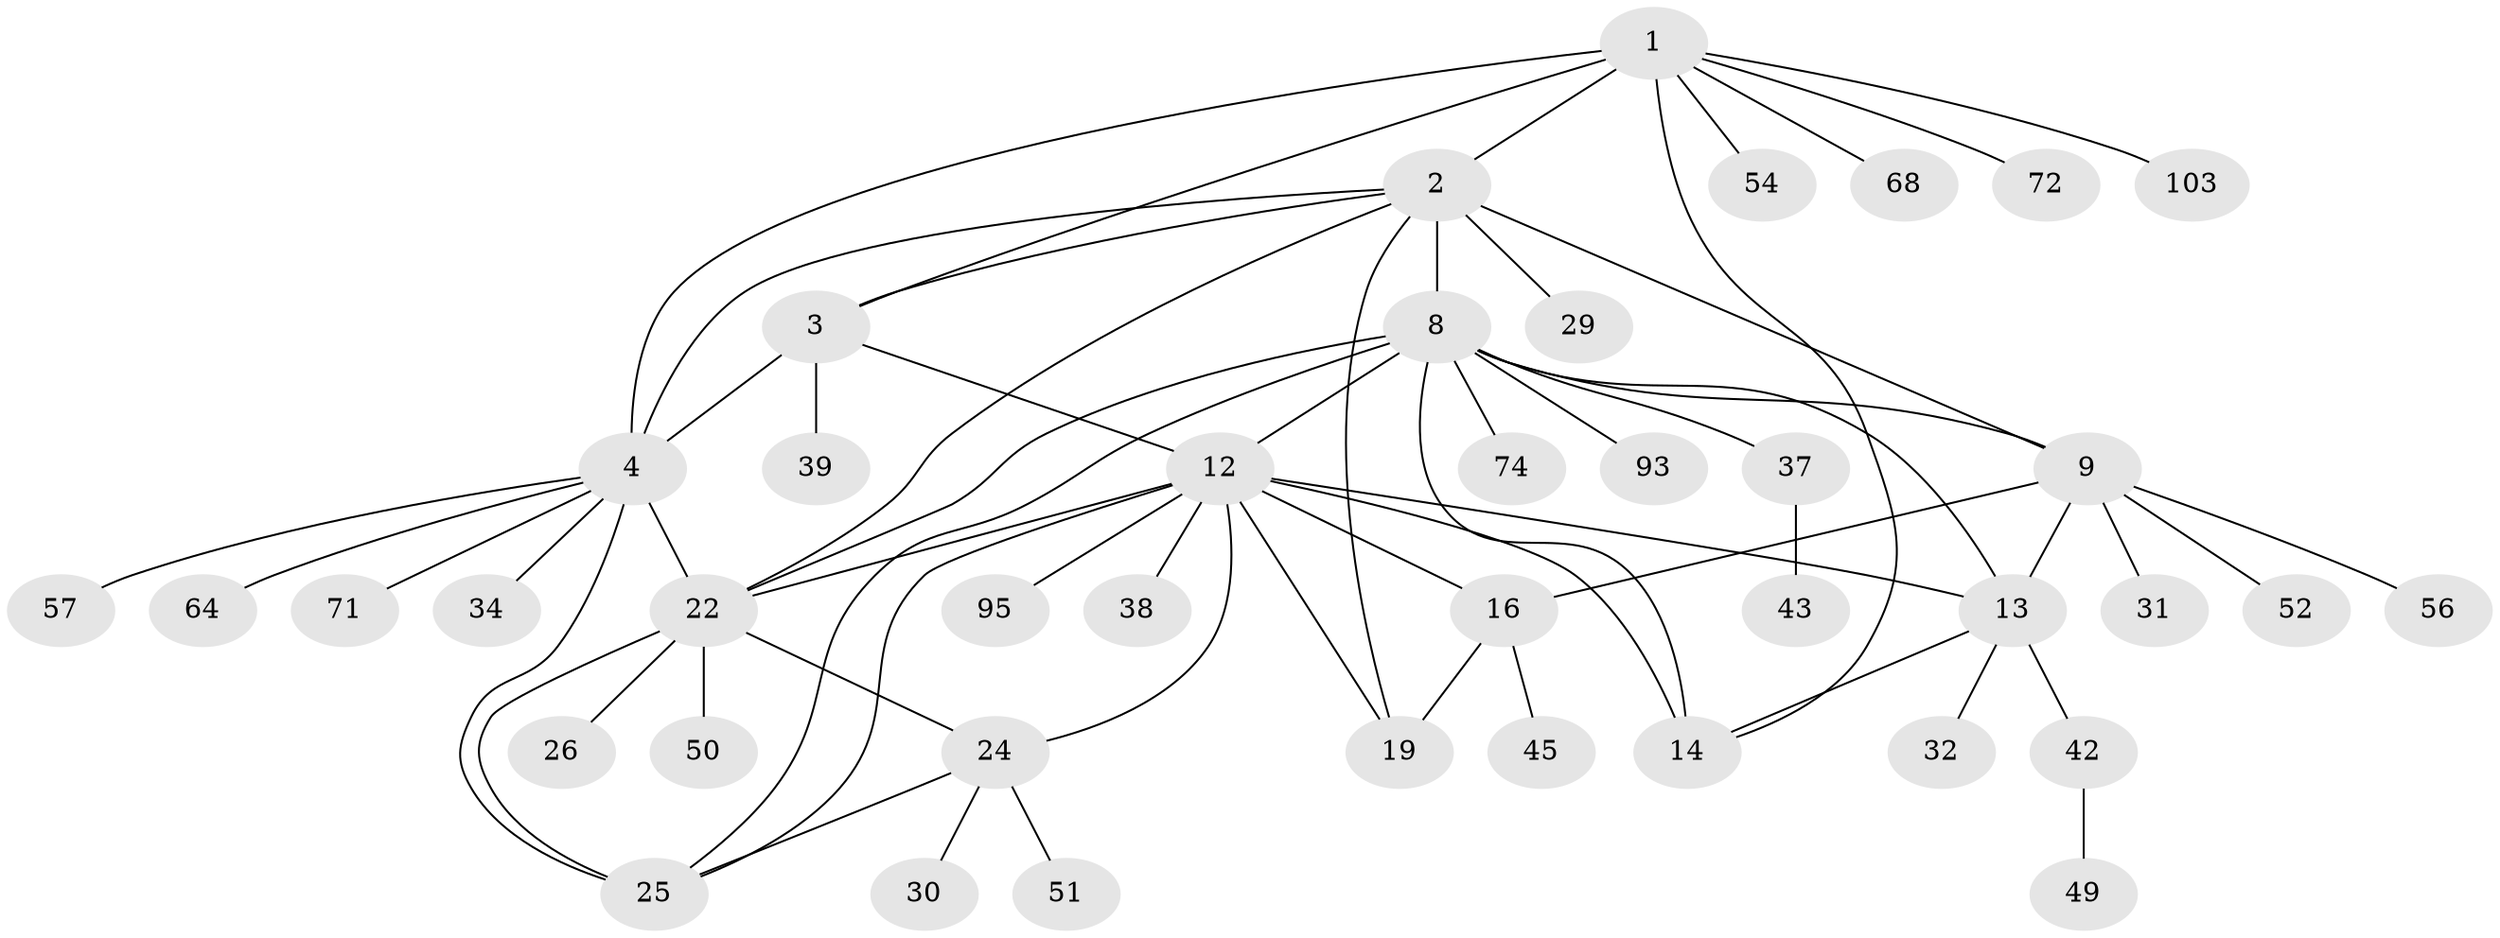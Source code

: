 // original degree distribution, {9: 0.04807692307692308, 8: 0.04807692307692308, 6: 0.038461538461538464, 7: 0.057692307692307696, 12: 0.009615384615384616, 5: 0.028846153846153848, 10: 0.009615384615384616, 2: 0.1346153846153846, 1: 0.5961538461538461, 3: 0.019230769230769232, 4: 0.009615384615384616}
// Generated by graph-tools (version 1.1) at 2025/19/03/04/25 18:19:41]
// undirected, 41 vertices, 61 edges
graph export_dot {
graph [start="1"]
  node [color=gray90,style=filled];
  1;
  2 [super="+6+55"];
  3;
  4 [super="+5+36"];
  8 [super="+11+10"];
  9;
  12 [super="+21+15+91"];
  13 [super="+87+90+63"];
  14;
  16 [super="+20+17+44"];
  19 [super="+86+73"];
  22 [super="+23+33+28+98"];
  24 [super="+99+104"];
  25;
  26 [super="+75"];
  29;
  30;
  31;
  32;
  34;
  37 [super="+77"];
  38;
  39;
  42;
  43 [super="+96+102"];
  45;
  49;
  50;
  51;
  52;
  54;
  56;
  57;
  64;
  68;
  71;
  72;
  74;
  93;
  95;
  103;
  1 -- 2;
  1 -- 3;
  1 -- 4 [weight=2];
  1 -- 14;
  1 -- 54;
  1 -- 68;
  1 -- 72;
  1 -- 103;
  2 -- 3;
  2 -- 4 [weight=2];
  2 -- 19;
  2 -- 29;
  2 -- 8 [weight=4];
  2 -- 9 [weight=2];
  2 -- 22;
  3 -- 4 [weight=2];
  3 -- 39;
  3 -- 12;
  4 -- 57;
  4 -- 64;
  4 -- 34;
  4 -- 71;
  4 -- 25;
  4 -- 22;
  8 -- 9 [weight=2];
  8 -- 25;
  8 -- 37;
  8 -- 74;
  8 -- 12 [weight=2];
  8 -- 13;
  8 -- 14;
  8 -- 93;
  8 -- 22;
  9 -- 31;
  9 -- 52;
  9 -- 56;
  9 -- 13;
  9 -- 16;
  12 -- 13 [weight=2];
  12 -- 14 [weight=2];
  12 -- 95;
  12 -- 38;
  12 -- 22 [weight=3];
  12 -- 24;
  12 -- 25;
  12 -- 16 [weight=3];
  12 -- 19;
  13 -- 14;
  13 -- 32;
  13 -- 42;
  16 -- 19 [weight=3];
  16 -- 45;
  22 -- 24 [weight=2];
  22 -- 25 [weight=2];
  22 -- 26;
  22 -- 50;
  24 -- 25;
  24 -- 30;
  24 -- 51;
  37 -- 43;
  42 -- 49;
}
